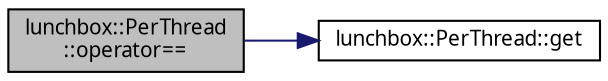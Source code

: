 digraph "lunchbox::PerThread::operator=="
{
  edge [fontname="Sans",fontsize="10",labelfontname="Sans",labelfontsize="10"];
  node [fontname="Sans",fontsize="10",shape=record];
  rankdir="LR";
  Node1 [label="lunchbox::PerThread\l::operator==",height=0.2,width=0.4,color="black", fillcolor="grey75", style="filled" fontcolor="black"];
  Node1 -> Node2 [color="midnightblue",fontsize="10",style="solid",fontname="Sans"];
  Node2 [label="lunchbox::PerThread::get",height=0.2,width=0.4,color="black", fillcolor="white", style="filled",URL="$classlunchbox_1_1_per_thread.html#ab7784a548c383b2ad24be8f475ffb7fc"];
}

